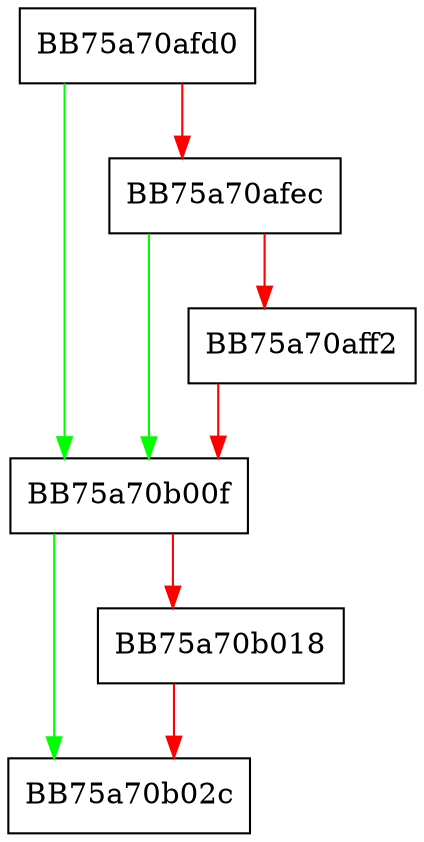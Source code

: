 digraph CloseFile {
  node [shape="box"];
  graph [splines=ortho];
  BB75a70afd0 -> BB75a70b00f [color="green"];
  BB75a70afd0 -> BB75a70afec [color="red"];
  BB75a70afec -> BB75a70b00f [color="green"];
  BB75a70afec -> BB75a70aff2 [color="red"];
  BB75a70aff2 -> BB75a70b00f [color="red"];
  BB75a70b00f -> BB75a70b02c [color="green"];
  BB75a70b00f -> BB75a70b018 [color="red"];
  BB75a70b018 -> BB75a70b02c [color="red"];
}
